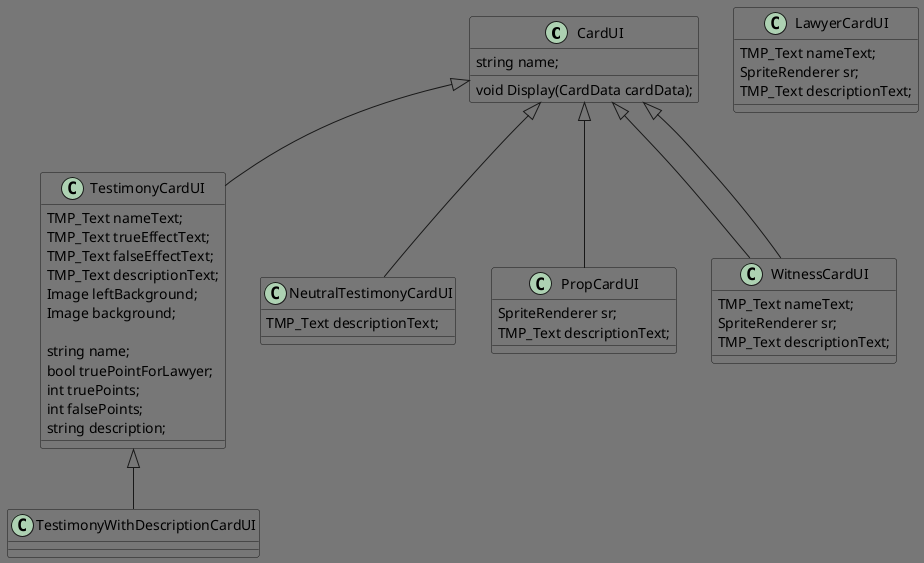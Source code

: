 @startuml
'https://plantuml.com/class-diagram
skinparam backgroundColor #777777
skinparam classBackgroundColor #00000000


class CardUI{
string name;

void Display(CardData cardData);
}

CardUI <|-- TestimonyCardUI
class TestimonyCardUI{
TMP_Text nameText;
TMP_Text trueEffectText;
TMP_Text falseEffectText;
TMP_Text descriptionText;
Image leftBackground;
Image background;

string name;
bool truePointForLawyer;
int truePoints;
int falsePoints;
string description;
}


TestimonyCardUI <|-- TestimonyWithDescriptionCardUI
class TestimonyWithDescriptionCardUI{
}


'反正逻辑跟UI没关系, 所以这样不继承自己相关的应该也没事
CardUI <|-- NeutralTestimonyCardUI
class NeutralTestimonyCardUI{
TMP_Text descriptionText;
}


CardUI <|-- PropCardUI
class PropCardUI{
SpriteRenderer sr;
TMP_Text descriptionText;
}


CardUI <|-- WitnessCardUI
class WitnessCardUI{
TMP_Text nameText;
SpriteRenderer sr;
TMP_Text descriptionText;
}


CardUI <|-- WitnessCardUI
class LawyerCardUI{
TMP_Text nameText;
SpriteRenderer sr;
TMP_Text descriptionText;
}
@enduml